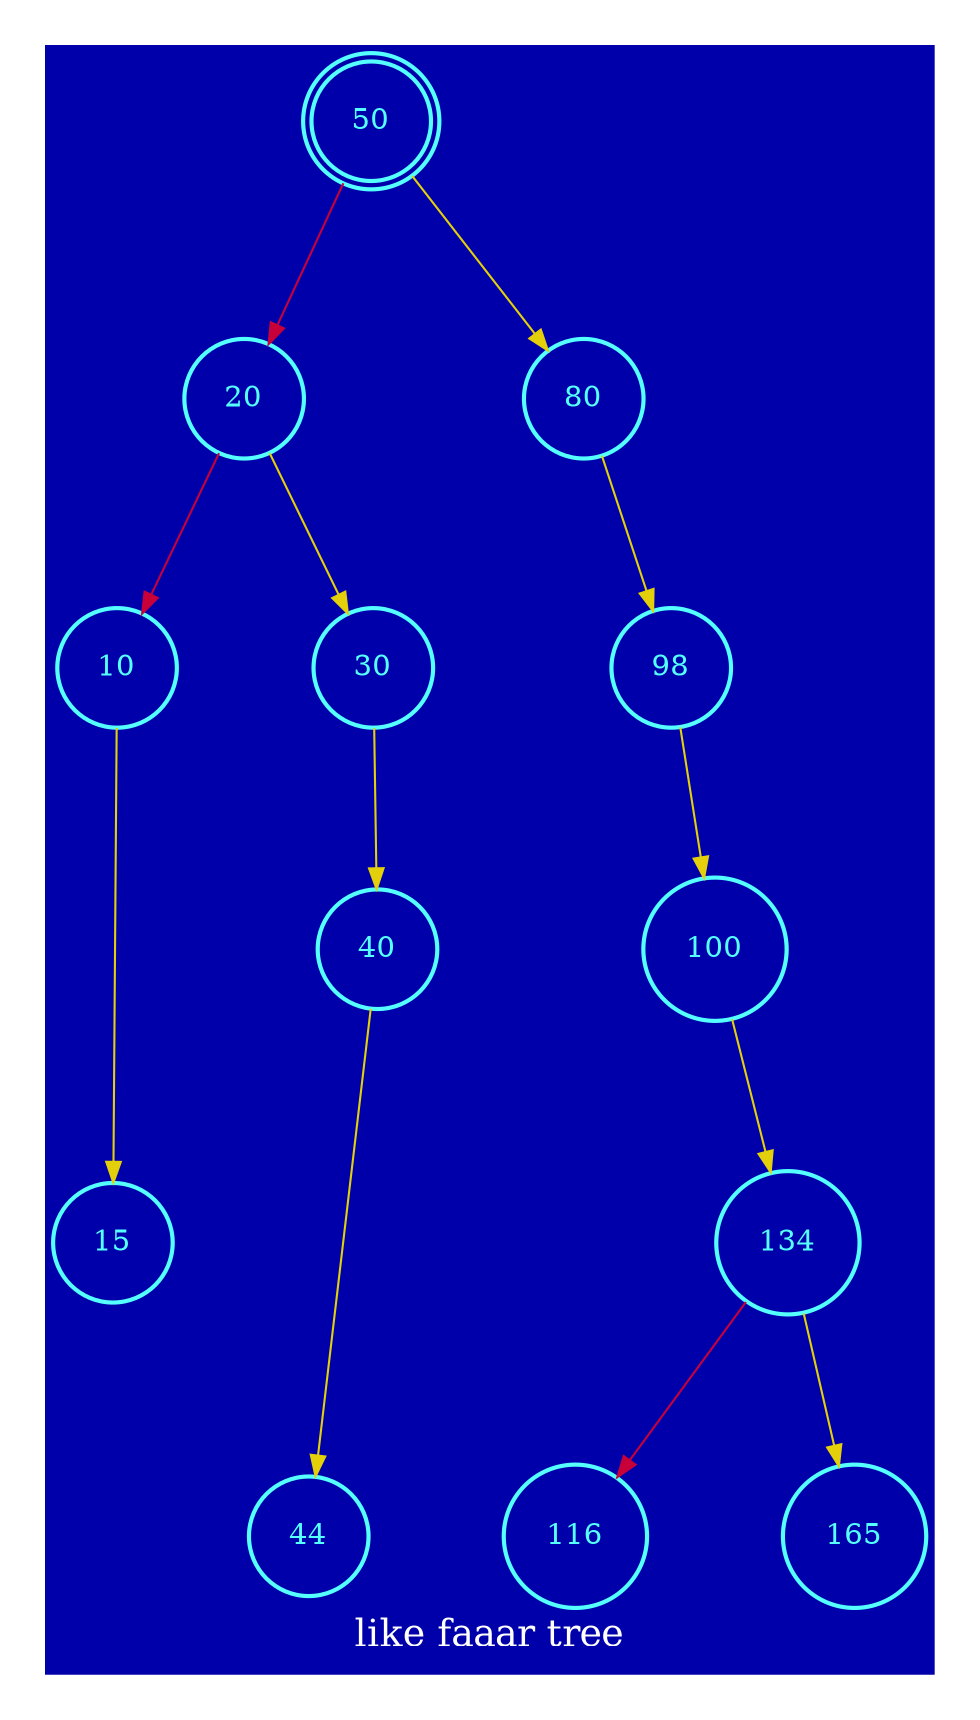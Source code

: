 digraph Tree {
  graph [
  charset = "UTF-8";
  label = "like faaar tree"
    bgcolor   = "#0000aa", 
fontcolor = white, 
 fontsize  = 18, 
 style = "rounded",   
rankdir = HR,
 margin  = 0.3, 
splines = spline 
 splines = true 
ranksep = 1.0, 
nodesep = 0.9
 ];

node448[shape = circle; style = bold; fillcolor = "#0000aa"; color = "#55ffff"; fontcolor = "#55ffff"; label = " 15 "]; 
node160[shape = circle; style = bold; fillcolor = "#0000aa"; color = "#55ffff"; fontcolor = "#55ffff"; label = " 10 "]; 
node352[shape = circle; style = bold; fillcolor = "#0000aa"; color = "#55ffff"; fontcolor = "#55ffff"; label = " 44 "]; 
node256[shape = circle; style = bold; fillcolor = "#0000aa"; color = "#55ffff"; fontcolor = "#55ffff"; label = " 40 "]; 
node208[shape = circle; style = bold; fillcolor = "#0000aa"; color = "#55ffff"; fontcolor = "#55ffff"; label = " 30 "]; 
node112[shape = circle; style = bold; fillcolor = "#0000aa"; color = "#55ffff"; fontcolor = "#55ffff"; label = " 20 "]; 
node592[shape = circle; style = bold; fillcolor = "#0000aa"; color = "#55ffff"; fontcolor = "#55ffff"; label = " 116 "]; 
node640[shape = circle; style = bold; fillcolor = "#0000aa"; color = "#55ffff"; fontcolor = "#55ffff"; label = " 165 "]; 
node544[shape = circle; style = bold; fillcolor = "#0000aa"; color = "#55ffff"; fontcolor = "#55ffff"; label = " 134 "]; 
node496[shape = circle; style = bold; fillcolor = "#0000aa"; color = "#55ffff"; fontcolor = "#55ffff"; label = " 100 "]; 
node400[shape = circle; style = bold; fillcolor = "#0000aa"; color = "#55ffff"; fontcolor = "#55ffff"; label = " 98 "]; 
node304[shape = circle; style = bold; fillcolor = "#0000aa"; color = "#55ffff"; fontcolor = "#55ffff"; label = " 80 "]; 
node64[shape = doublecircle; style = bold; fillcolor = "#55ffff"; color = "#55ffff"; fontcolor = "#55ffff"; label = " 50 "]; 

node160 -> node448 [color = "#E4D00A"; weight = 0;];
node256 -> node352 [color = "#E4D00A"; weight = 0;];
node208 -> node256 [color = "#E4D00A"; weight = 0;];
node112 -> node208 [color = "#E4D00A"; weight = 0;];
node112 -> node160 [color = "#C70039"; weight = 0;];
node544 -> node640 [color = "#E4D00A"; weight = 0;];
node544 -> node592 [color = "#C70039"; weight = 0;];
node496 -> node544 [color = "#E4D00A"; weight = 0;];
node400 -> node496 [color = "#E4D00A"; weight = 0;];
node304 -> node400 [color = "#E4D00A"; weight = 0;];
node64 -> node304 [color = "#E4D00A"; weight = 0;];
node64 -> node112 [color = "#C70039"; weight = 0;];
}
